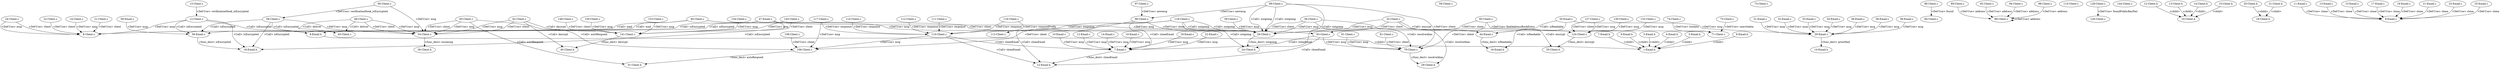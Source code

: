 digraph {
1 [label = "8-Client.c"];
2 [label = "12-Client.c"];
2 -> 1[label="<Def-Use> msg"];
3 [label = "13-Client.c"];
3 -> 2[label="<Def-Use> verificationHook_isEncrypted"];
4 [label = "14-Client.c"];
4 -> 1[label="<Def-Use> msg"];
5 [label = "21-Client.c"];
5 -> 1[label="<Def-Use> client"];
6 [label = "22-Client.c"];
6 -> 1[label="<Def-Use> client"];
7 [label = "24-Client.c"];
7 -> 1[label="<Def-Use> client"];
7 -> 1[label="<Def-Use> msg"];
8 [label = "29-Client.c"];
9 [label = "32-Client.c"];
9 -> 8[label="<Def-Use> client"];
9 -> 8[label="<Def-Use> msg"];
10 [label = "36-Client.c"];
10 -> 8[label="<Def-Use> client"];
10 -> 8[label="<Def-Use> msg"];
11 [label = "39-Client.c"];
11 -> 8[label="<Def-Use> msg"];
12 [label = "40-Client.c"];
12 -> 1[label="<Call> mail"];
12 -> 8[label="<Def-Use> client"];
12 -> 8[label="<Def-Use> msg"];
13 [label = "45-Client.c"];
14 [label = "54-Client.c"];
15 [label = "58-Client.c"];
15 -> 14[label="<Def-Use> msg"];
16 [label = "59-Client.c"];
17 [label = "60-Client.c"];
17 -> 15[label="<Def-Use> verificationHook_isEncrypted"];
17 -> 14[label="<Def-Use> msg"];
18 [label = "62-Client.c"];
18 -> 14[label="<Def-Use> client"];
18 -> 14[label="<Def-Use> msg"];
19 [label = "65-Client.c"];
19 -> 14[label="<Def-Use> client"];
19 -> 14[label="<Def-Use> msg"];
20 [label = "66-Client.c"];
20 -> 13[label="<Call> deliver"];
20 -> 14[label="<Def-Use> client"];
20 -> 14[label="<Def-Use> msg"];
21 [label = "71-Client.c"];
22 [label = "73-Client.c"];
23 [label = "74-Client.c"];
23 -> 21[label="<Def-Use> listdata"];
24 [label = "75-Client.c"];
24 -> 21[label="<Def-Use> searchdata"];
25 [label = "79-Client.c"];
26 [label = "81-Client.c"];
26 -> 25[label="<Def-Use> client"];
27 [label = "83-Client.c"];
27 -> 25[label="<Def-Use> msg"];
28 [label = "84-Client.c"];
29 [label = "85-Client.c"];
29 -> 25[label="<Def-Use> client"];
29 -> 21[label="<Def-Use> findAddressBookEntry"];
29 -> 27[label="<Def-Use> clone"];
30 [label = "86-Client.c"];
30 -> 28[label="<Def-Use> found"];
31 [label = "88-Client.c"];
31 -> 31[label="<Def-Use> address"];
32 [label = "89-Client.c"];
32 -> 31[label="<Def-Use> address"];
33 [label = "91-Client.c"];
33 -> 25[label="<Def-Use> msg"];
34 [label = "92-Client.c"];
34 -> 31[label="<Def-Use> address"];
35 [label = "94-Client.c"];
35 -> 31[label="<Def-Use> address"];
36 [label = "96-Client.c"];
36 -> 27[label="<Def-Use> clone"];
37 [label = "97-Client.c"];
37 -> 36[label="<Def-Use> newmsg"];
38 [label = "98-Client.c"];
38 -> 31[label="<Def-Use> address"];
39 [label = "99-Client.c"];
39 -> 8[label="<Call> outgoing"];
39 -> 25[label="<Def-Use> client"];
39 -> 36[label="<Def-Use> newmsg"];
40 [label = "106-Client.c"];
41 [label = "108-Client.c"];
41 -> 40[label="<Def-Use> client"];
42 [label = "110-Client.c"];
42 -> 40[label="<Def-Use> msg"];
43 [label = "111-Client.c"];
43 -> 42[label="<Def-Use> response"];
44 [label = "112-Client.c"];
44 -> 42[label="<Def-Use> response"];
45 [label = "113-Client.c"];
46 [label = "114-Client.c"];
46 -> 42[label="<Def-Use> response"];
47 [label = "115-Client.c"];
48 [label = "116-Client.c"];
48 -> 42[label="<Def-Use> response"];
48 -> 45[label="<Def-Use> respondPrefix"];
49 [label = "117-Client.c"];
49 -> 42[label="<Def-Use> response"];
49 -> 40[label="<Def-Use> msg"];
50 [label = "118-Client.c"];
50 -> 8[label="<Call> outgoing"];
50 -> 40[label="<Def-Use> client"];
50 -> 42[label="<Def-Use> response"];
51 [label = "124-Client.c"];
52 [label = "126-Client.c"];
53 [label = "127-Client.c"];
53 -> 51[label="<Def-Use> client"];
53 -> 51[label="<Def-Use> msg"];
54 [label = "128-Client.c"];
54 -> 52[label="<Def-Use> foundPublicKeyPair"];
55 [label = "130-Client.c"];
55 -> 51[label="<Def-Use> msg"];
56 [label = "133-Client.c"];
56 -> 51[label="<Def-Use> msg"];
57 [label = "141-Client.c"];
58 [label = "144-Client.c"];
59 [label = "145-Client.c"];
59 -> 57[label="<Def-Use> msg"];
59 -> 57[label="<Def-Use> client"];
60 [label = "148-Client.c"];
60 -> 57[label="<Def-Use> client"];
61 [label = "150-Client.c"];
61 -> 57[label="<Def-Use> msg"];
62 [label = "153-Client.c"];
62 -> 57[label="<Def-Use> msg"];
63 [label = "154-Client.c"];
63 -> 57[label="<Def-Use> msg"];
64 [label = "10-Client.h"];
65 [label = "12-Client.h"];
66 [label = "13-Client.h"];
67 [label = "14-Client.h"];
68 [label = "15-Client.h"];
68 -> 64[label="<child>"];
65 -> 64[label="<child>"];
66 -> 64[label="<child>"];
67 -> 64[label="<child>"];
69 [label = "18-Client.h"];
70 [label = "20-Client.h"];
71 [label = "21-Client.h"];
71 -> 69[label="<child>"];
70 -> 69[label="<child>"];
72 [label = "24-Client.h"];
73 [label = "26-Client.h"];
74 [label = "29-Client.h"];
75 [label = "31-Client.h"];
76 [label = "35-Client.h"];
77 [label = "40-Client.h"];
78 [label = "7-Email.c"];
79 [label = "9-Email.c"];
80 [label = "10-Email.c"];
80 -> 78[label="<Def-Use> msg"];
81 [label = "11-Email.c"];
81 -> 79[label="<Def-Use> clone"];
82 [label = "12-Email.c"];
82 -> 78[label="<Def-Use> msg"];
83 [label = "13-Email.c"];
83 -> 79[label="<Def-Use> clone"];
84 [label = "14-Email.c"];
84 -> 78[label="<Def-Use> msg"];
85 [label = "15-Email.c"];
85 -> 79[label="<Def-Use> clone"];
86 [label = "16-Email.c"];
86 -> 78[label="<Def-Use> msg"];
87 [label = "17-Email.c"];
87 -> 79[label="<Def-Use> clone"];
88 [label = "18-Email.c"];
88 -> 78[label="<Def-Use> msg"];
89 [label = "19-Email.c"];
89 -> 79[label="<Def-Use> clone"];
90 [label = "21-Email.c"];
90 -> 79[label="<Def-Use> clone"];
91 [label = "22-Email.c"];
91 -> 78[label="<Def-Use> msg"];
92 [label = "23-Email.c"];
92 -> 79[label="<Def-Use> clone"];
93 [label = "25-Email.c"];
93 -> 79[label="<Def-Use> clone"];
94 [label = "29-Email.c"];
95 [label = "31-Email.c"];
95 -> 94[label="<Def-Use> msg"];
96 [label = "32-Email.c"];
96 -> 94[label="<Def-Use> msg"];
97 [label = "33-Email.c"];
97 -> 94[label="<Def-Use> msg"];
98 [label = "34-Email.c"];
98 -> 94[label="<Def-Use> msg"];
99 [label = "35-Email.c"];
99 -> 94[label="<Def-Use> msg"];
100 [label = "36-Email.c"];
100 -> 94[label="<Def-Use> msg"];
101 [label = "38-Email.c"];
101 -> 94[label="<Def-Use> msg"];
102 [label = "39-Email.c"];
102 -> 94[label="<Def-Use> msg"];
103 [label = "44-Email.c"];
104 [label = "47-Email.c"];
104 -> 103[label="<Def-Use> msg"];
105 [label = "56-Email.c"];
106 [label = "58-Email.c"];
106 -> 105[label="<Def-Use> msg"];
107 [label = "1-Email.h"];
108 [label = "3-Email.h"];
109 [label = "4-Email.h"];
110 [label = "5-Email.h"];
111 [label = "6-Email.h"];
112 [label = "7-Email.h"];
113 [label = "8-Email.h"];
114 [label = "9-Email.h"];
113 -> 107[label="<child>"];
109 -> 107[label="<child>"];
108 -> 107[label="<child>"];
110 -> 107[label="<child>"];
112 -> 107[label="<child>"];
111 -> 107[label="<child>"];
114 -> 107[label="<child>"];
115 [label = "12-Email.h"];
116 [label = "14-Email.h"];
117 [label = "16-Email.h"];
118 [label = "18-Email.h"];
15 -> 105[label="<Call> isEncrypted"];
15 -> 113[label="<Call> isEncrypted"];
15 -> 118[label="<Call> isEncrypted"];
36 -> 115[label="<Call> cloneEmail"];
36 -> 78[label="<Call> cloneEmail"];
50 -> 8[label="<Call> outgoing"];
50 -> 72[label="<Call> outgoing"];
99 -> 103[label="<Call> isReadable"];
99 -> 117[label="<Call> isReadable"];
27 -> 115[label="<Call> cloneEmail"];
27 -> 78[label="<Call> cloneEmail"];
9 -> 51[label="<Call> encrypt"];
9 -> 76[label="<Call> encrypt"];
20 -> 13[label="<Call> deliver"];
42 -> 115[label="<Call> cloneEmail"];
42 -> 78[label="<Call> cloneEmail"];
39 -> 8[label="<Call> outgoing"];
39 -> 72[label="<Call> outgoing"];
10 -> 25[label="<Call> resolveAlias"];
10 -> 74[label="<Call> resolveAlias"];
12 -> 1[label="<Call> mail"];
19 -> 75[label="<Call> autoRespond"];
19 -> 40[label="<Call> autoRespond"];
2 -> 105[label="<Call> isEncrypted"];
2 -> 113[label="<Call> isEncrypted"];
2 -> 118[label="<Call> isEncrypted"];
18 -> 57[label="<Call> decrypt"];
18 -> 77[label="<Call> decrypt"];
104 -> 105[label="<Call> isEncrypted"];
104 -> 113[label="<Call> isEncrypted"];
104 -> 118[label="<Call> isEncrypted"];
57 -> 77[label="<func_decl> decrypt"];
103 -> 117[label="<func_decl> isReadable"];
105 -> 118[label="<func_decl> isEncrypted"];
94 -> 116[label="<func_decl> printMail"];
14 -> 73[label="<func_decl> incoming"];
51 -> 76[label="<func_decl> encrypt"];
8 -> 72[label="<func_decl> outgoing"];
78 -> 115[label="<func_decl> cloneEmail"];
25 -> 74[label="<func_decl> resolveAlias"];
40 -> 75[label="<func_decl> autoRespond"];
}